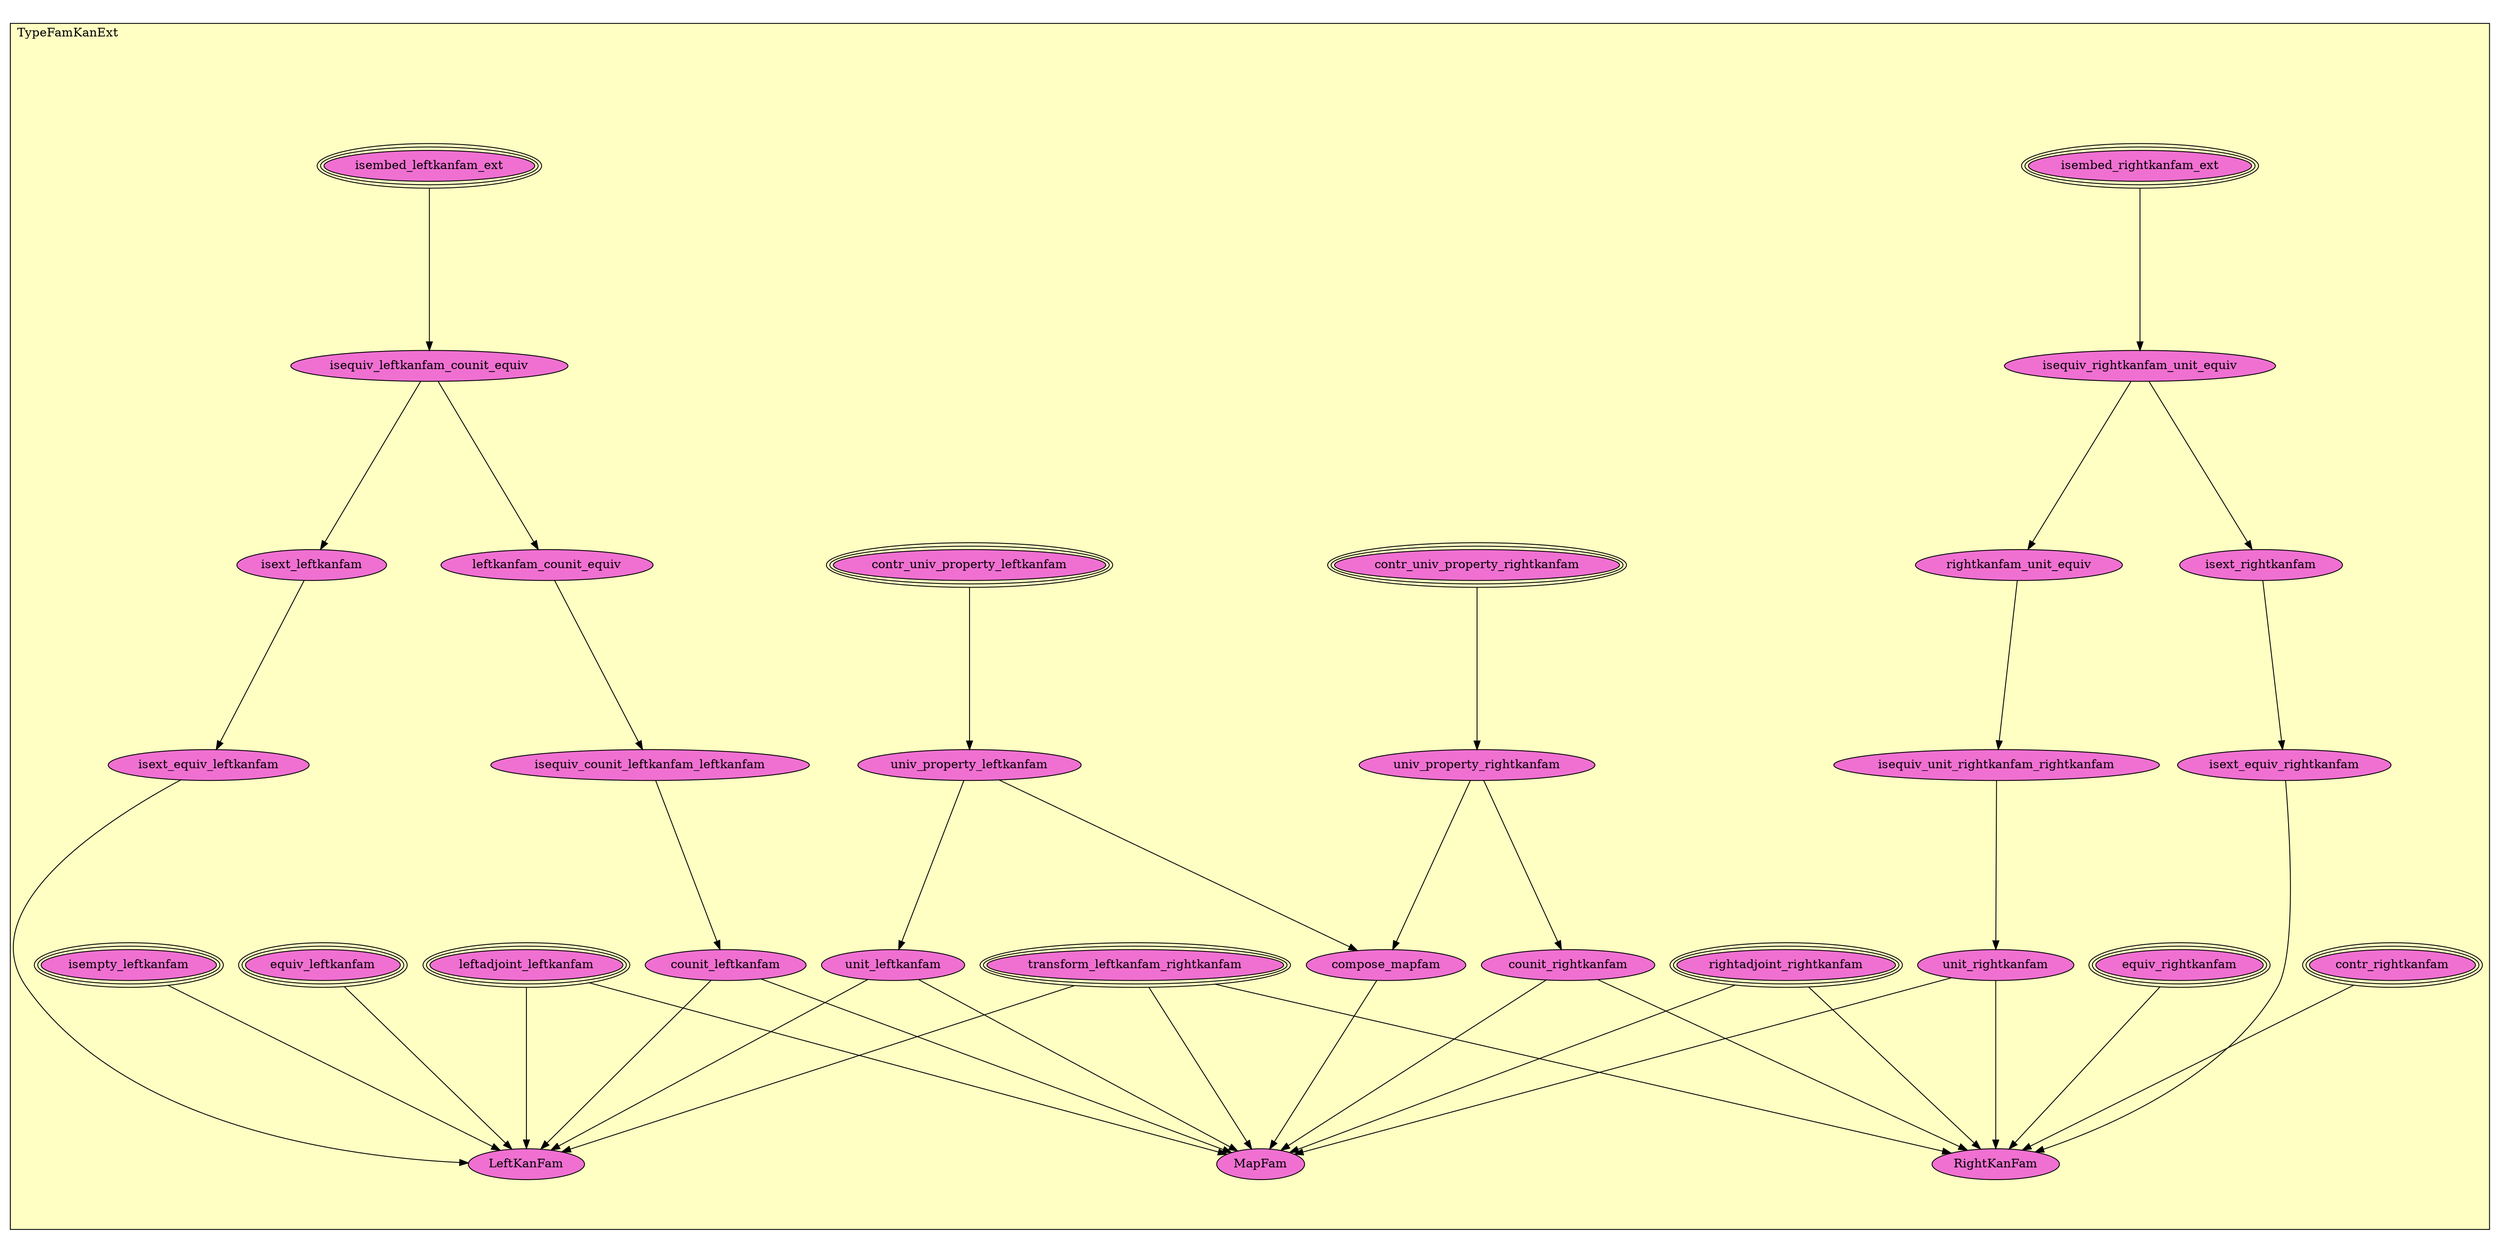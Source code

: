 digraph HoTT_Homotopy_InjectiveTypes_TypeFamKanExt {
  graph [ratio=0.5]
  node [style=filled]
TypeFamKanExt_isembed_rightkanfam_ext [label="isembed_rightkanfam_ext", URL=<TypeFamKanExt.html#isembed_rightkanfam_ext>, peripheries=3, fillcolor="#F070D1"] ;
TypeFamKanExt_isequiv_rightkanfam_unit_equiv [label="isequiv_rightkanfam_unit_equiv", URL=<TypeFamKanExt.html#isequiv_rightkanfam_unit_equiv>, fillcolor="#F070D1"] ;
TypeFamKanExt_rightkanfam_unit_equiv [label="rightkanfam_unit_equiv", URL=<TypeFamKanExt.html#rightkanfam_unit_equiv>, fillcolor="#F070D1"] ;
TypeFamKanExt_isequiv_unit_rightkanfam_rightkanfam [label="isequiv_unit_rightkanfam_rightkanfam", URL=<TypeFamKanExt.html#isequiv_unit_rightkanfam_rightkanfam>, fillcolor="#F070D1"] ;
TypeFamKanExt_isembed_leftkanfam_ext [label="isembed_leftkanfam_ext", URL=<TypeFamKanExt.html#isembed_leftkanfam_ext>, peripheries=3, fillcolor="#F070D1"] ;
TypeFamKanExt_isequiv_leftkanfam_counit_equiv [label="isequiv_leftkanfam_counit_equiv", URL=<TypeFamKanExt.html#isequiv_leftkanfam_counit_equiv>, fillcolor="#F070D1"] ;
TypeFamKanExt_leftkanfam_counit_equiv [label="leftkanfam_counit_equiv", URL=<TypeFamKanExt.html#leftkanfam_counit_equiv>, fillcolor="#F070D1"] ;
TypeFamKanExt_isequiv_counit_leftkanfam_leftkanfam [label="isequiv_counit_leftkanfam_leftkanfam", URL=<TypeFamKanExt.html#isequiv_counit_leftkanfam_leftkanfam>, fillcolor="#F070D1"] ;
TypeFamKanExt_rightadjoint_rightkanfam [label="rightadjoint_rightkanfam", URL=<TypeFamKanExt.html#rightadjoint_rightkanfam>, peripheries=3, fillcolor="#F070D1"] ;
TypeFamKanExt_leftadjoint_leftkanfam [label="leftadjoint_leftkanfam", URL=<TypeFamKanExt.html#leftadjoint_leftkanfam>, peripheries=3, fillcolor="#F070D1"] ;
TypeFamKanExt_contr_univ_property_rightkanfam [label="contr_univ_property_rightkanfam", URL=<TypeFamKanExt.html#contr_univ_property_rightkanfam>, peripheries=3, fillcolor="#F070D1"] ;
TypeFamKanExt_univ_property_rightkanfam [label="univ_property_rightkanfam", URL=<TypeFamKanExt.html#univ_property_rightkanfam>, fillcolor="#F070D1"] ;
TypeFamKanExt_contr_univ_property_leftkanfam [label="contr_univ_property_leftkanfam", URL=<TypeFamKanExt.html#contr_univ_property_leftkanfam>, peripheries=3, fillcolor="#F070D1"] ;
TypeFamKanExt_univ_property_leftkanfam [label="univ_property_leftkanfam", URL=<TypeFamKanExt.html#univ_property_leftkanfam>, fillcolor="#F070D1"] ;
TypeFamKanExt_unit_rightkanfam [label="unit_rightkanfam", URL=<TypeFamKanExt.html#unit_rightkanfam>, fillcolor="#F070D1"] ;
TypeFamKanExt_counit_leftkanfam [label="counit_leftkanfam", URL=<TypeFamKanExt.html#counit_leftkanfam>, fillcolor="#F070D1"] ;
TypeFamKanExt_counit_rightkanfam [label="counit_rightkanfam", URL=<TypeFamKanExt.html#counit_rightkanfam>, fillcolor="#F070D1"] ;
TypeFamKanExt_unit_leftkanfam [label="unit_leftkanfam", URL=<TypeFamKanExt.html#unit_leftkanfam>, fillcolor="#F070D1"] ;
TypeFamKanExt_transform_leftkanfam_rightkanfam [label="transform_leftkanfam_rightkanfam", URL=<TypeFamKanExt.html#transform_leftkanfam_rightkanfam>, peripheries=3, fillcolor="#F070D1"] ;
TypeFamKanExt_compose_mapfam [label="compose_mapfam", URL=<TypeFamKanExt.html#compose_mapfam>, fillcolor="#F070D1"] ;
TypeFamKanExt_MapFam [label="MapFam", URL=<TypeFamKanExt.html#MapFam>, fillcolor="#F070D1"] ;
TypeFamKanExt_equiv_rightkanfam [label="equiv_rightkanfam", URL=<TypeFamKanExt.html#equiv_rightkanfam>, peripheries=3, fillcolor="#F070D1"] ;
TypeFamKanExt_equiv_leftkanfam [label="equiv_leftkanfam", URL=<TypeFamKanExt.html#equiv_leftkanfam>, peripheries=3, fillcolor="#F070D1"] ;
TypeFamKanExt_contr_rightkanfam [label="contr_rightkanfam", URL=<TypeFamKanExt.html#contr_rightkanfam>, peripheries=3, fillcolor="#F070D1"] ;
TypeFamKanExt_isempty_leftkanfam [label="isempty_leftkanfam", URL=<TypeFamKanExt.html#isempty_leftkanfam>, peripheries=3, fillcolor="#F070D1"] ;
TypeFamKanExt_isext_rightkanfam [label="isext_rightkanfam", URL=<TypeFamKanExt.html#isext_rightkanfam>, fillcolor="#F070D1"] ;
TypeFamKanExt_isext_leftkanfam [label="isext_leftkanfam", URL=<TypeFamKanExt.html#isext_leftkanfam>, fillcolor="#F070D1"] ;
TypeFamKanExt_isext_equiv_rightkanfam [label="isext_equiv_rightkanfam", URL=<TypeFamKanExt.html#isext_equiv_rightkanfam>, fillcolor="#F070D1"] ;
TypeFamKanExt_isext_equiv_leftkanfam [label="isext_equiv_leftkanfam", URL=<TypeFamKanExt.html#isext_equiv_leftkanfam>, fillcolor="#F070D1"] ;
TypeFamKanExt_RightKanFam [label="RightKanFam", URL=<TypeFamKanExt.html#RightKanFam>, fillcolor="#F070D1"] ;
TypeFamKanExt_LeftKanFam [label="LeftKanFam", URL=<TypeFamKanExt.html#LeftKanFam>, fillcolor="#F070D1"] ;
  TypeFamKanExt_isembed_rightkanfam_ext -> TypeFamKanExt_isequiv_rightkanfam_unit_equiv [] ;
  TypeFamKanExt_isequiv_rightkanfam_unit_equiv -> TypeFamKanExt_rightkanfam_unit_equiv [] ;
  TypeFamKanExt_isequiv_rightkanfam_unit_equiv -> TypeFamKanExt_isext_rightkanfam [] ;
  TypeFamKanExt_rightkanfam_unit_equiv -> TypeFamKanExt_isequiv_unit_rightkanfam_rightkanfam [] ;
  TypeFamKanExt_isequiv_unit_rightkanfam_rightkanfam -> TypeFamKanExt_unit_rightkanfam [] ;
  TypeFamKanExt_isembed_leftkanfam_ext -> TypeFamKanExt_isequiv_leftkanfam_counit_equiv [] ;
  TypeFamKanExt_isequiv_leftkanfam_counit_equiv -> TypeFamKanExt_leftkanfam_counit_equiv [] ;
  TypeFamKanExt_isequiv_leftkanfam_counit_equiv -> TypeFamKanExt_isext_leftkanfam [] ;
  TypeFamKanExt_leftkanfam_counit_equiv -> TypeFamKanExt_isequiv_counit_leftkanfam_leftkanfam [] ;
  TypeFamKanExt_isequiv_counit_leftkanfam_leftkanfam -> TypeFamKanExt_counit_leftkanfam [] ;
  TypeFamKanExt_rightadjoint_rightkanfam -> TypeFamKanExt_MapFam [] ;
  TypeFamKanExt_rightadjoint_rightkanfam -> TypeFamKanExt_RightKanFam [] ;
  TypeFamKanExt_leftadjoint_leftkanfam -> TypeFamKanExt_MapFam [] ;
  TypeFamKanExt_leftadjoint_leftkanfam -> TypeFamKanExt_LeftKanFam [] ;
  TypeFamKanExt_contr_univ_property_rightkanfam -> TypeFamKanExt_univ_property_rightkanfam [] ;
  TypeFamKanExt_univ_property_rightkanfam -> TypeFamKanExt_counit_rightkanfam [] ;
  TypeFamKanExt_univ_property_rightkanfam -> TypeFamKanExt_compose_mapfam [] ;
  TypeFamKanExt_contr_univ_property_leftkanfam -> TypeFamKanExt_univ_property_leftkanfam [] ;
  TypeFamKanExt_univ_property_leftkanfam -> TypeFamKanExt_unit_leftkanfam [] ;
  TypeFamKanExt_univ_property_leftkanfam -> TypeFamKanExt_compose_mapfam [] ;
  TypeFamKanExt_unit_rightkanfam -> TypeFamKanExt_MapFam [] ;
  TypeFamKanExt_unit_rightkanfam -> TypeFamKanExt_RightKanFam [] ;
  TypeFamKanExt_counit_leftkanfam -> TypeFamKanExt_MapFam [] ;
  TypeFamKanExt_counit_leftkanfam -> TypeFamKanExt_LeftKanFam [] ;
  TypeFamKanExt_counit_rightkanfam -> TypeFamKanExt_MapFam [] ;
  TypeFamKanExt_counit_rightkanfam -> TypeFamKanExt_RightKanFam [] ;
  TypeFamKanExt_unit_leftkanfam -> TypeFamKanExt_MapFam [] ;
  TypeFamKanExt_unit_leftkanfam -> TypeFamKanExt_LeftKanFam [] ;
  TypeFamKanExt_transform_leftkanfam_rightkanfam -> TypeFamKanExt_MapFam [] ;
  TypeFamKanExt_transform_leftkanfam_rightkanfam -> TypeFamKanExt_RightKanFam [] ;
  TypeFamKanExt_transform_leftkanfam_rightkanfam -> TypeFamKanExt_LeftKanFam [] ;
  TypeFamKanExt_compose_mapfam -> TypeFamKanExt_MapFam [] ;
  TypeFamKanExt_equiv_rightkanfam -> TypeFamKanExt_RightKanFam [] ;
  TypeFamKanExt_equiv_leftkanfam -> TypeFamKanExt_LeftKanFam [] ;
  TypeFamKanExt_contr_rightkanfam -> TypeFamKanExt_RightKanFam [] ;
  TypeFamKanExt_isempty_leftkanfam -> TypeFamKanExt_LeftKanFam [] ;
  TypeFamKanExt_isext_rightkanfam -> TypeFamKanExt_isext_equiv_rightkanfam [] ;
  TypeFamKanExt_isext_leftkanfam -> TypeFamKanExt_isext_equiv_leftkanfam [] ;
  TypeFamKanExt_isext_equiv_rightkanfam -> TypeFamKanExt_RightKanFam [] ;
  TypeFamKanExt_isext_equiv_leftkanfam -> TypeFamKanExt_LeftKanFam [] ;
subgraph cluster_TypeFamKanExt { label="TypeFamKanExt"; fillcolor="#FFFFC3"; labeljust=l; style=filled 
TypeFamKanExt_LeftKanFam; TypeFamKanExt_RightKanFam; TypeFamKanExt_isext_equiv_leftkanfam; TypeFamKanExt_isext_equiv_rightkanfam; TypeFamKanExt_isext_leftkanfam; TypeFamKanExt_isext_rightkanfam; TypeFamKanExt_isempty_leftkanfam; TypeFamKanExt_contr_rightkanfam; TypeFamKanExt_equiv_leftkanfam; TypeFamKanExt_equiv_rightkanfam; TypeFamKanExt_MapFam; TypeFamKanExt_compose_mapfam; TypeFamKanExt_transform_leftkanfam_rightkanfam; TypeFamKanExt_unit_leftkanfam; TypeFamKanExt_counit_rightkanfam; TypeFamKanExt_counit_leftkanfam; TypeFamKanExt_unit_rightkanfam; TypeFamKanExt_univ_property_leftkanfam; TypeFamKanExt_contr_univ_property_leftkanfam; TypeFamKanExt_univ_property_rightkanfam; TypeFamKanExt_contr_univ_property_rightkanfam; TypeFamKanExt_leftadjoint_leftkanfam; TypeFamKanExt_rightadjoint_rightkanfam; TypeFamKanExt_isequiv_counit_leftkanfam_leftkanfam; TypeFamKanExt_leftkanfam_counit_equiv; TypeFamKanExt_isequiv_leftkanfam_counit_equiv; TypeFamKanExt_isembed_leftkanfam_ext; TypeFamKanExt_isequiv_unit_rightkanfam_rightkanfam; TypeFamKanExt_rightkanfam_unit_equiv; TypeFamKanExt_isequiv_rightkanfam_unit_equiv; TypeFamKanExt_isembed_rightkanfam_ext; };
} /* END */
